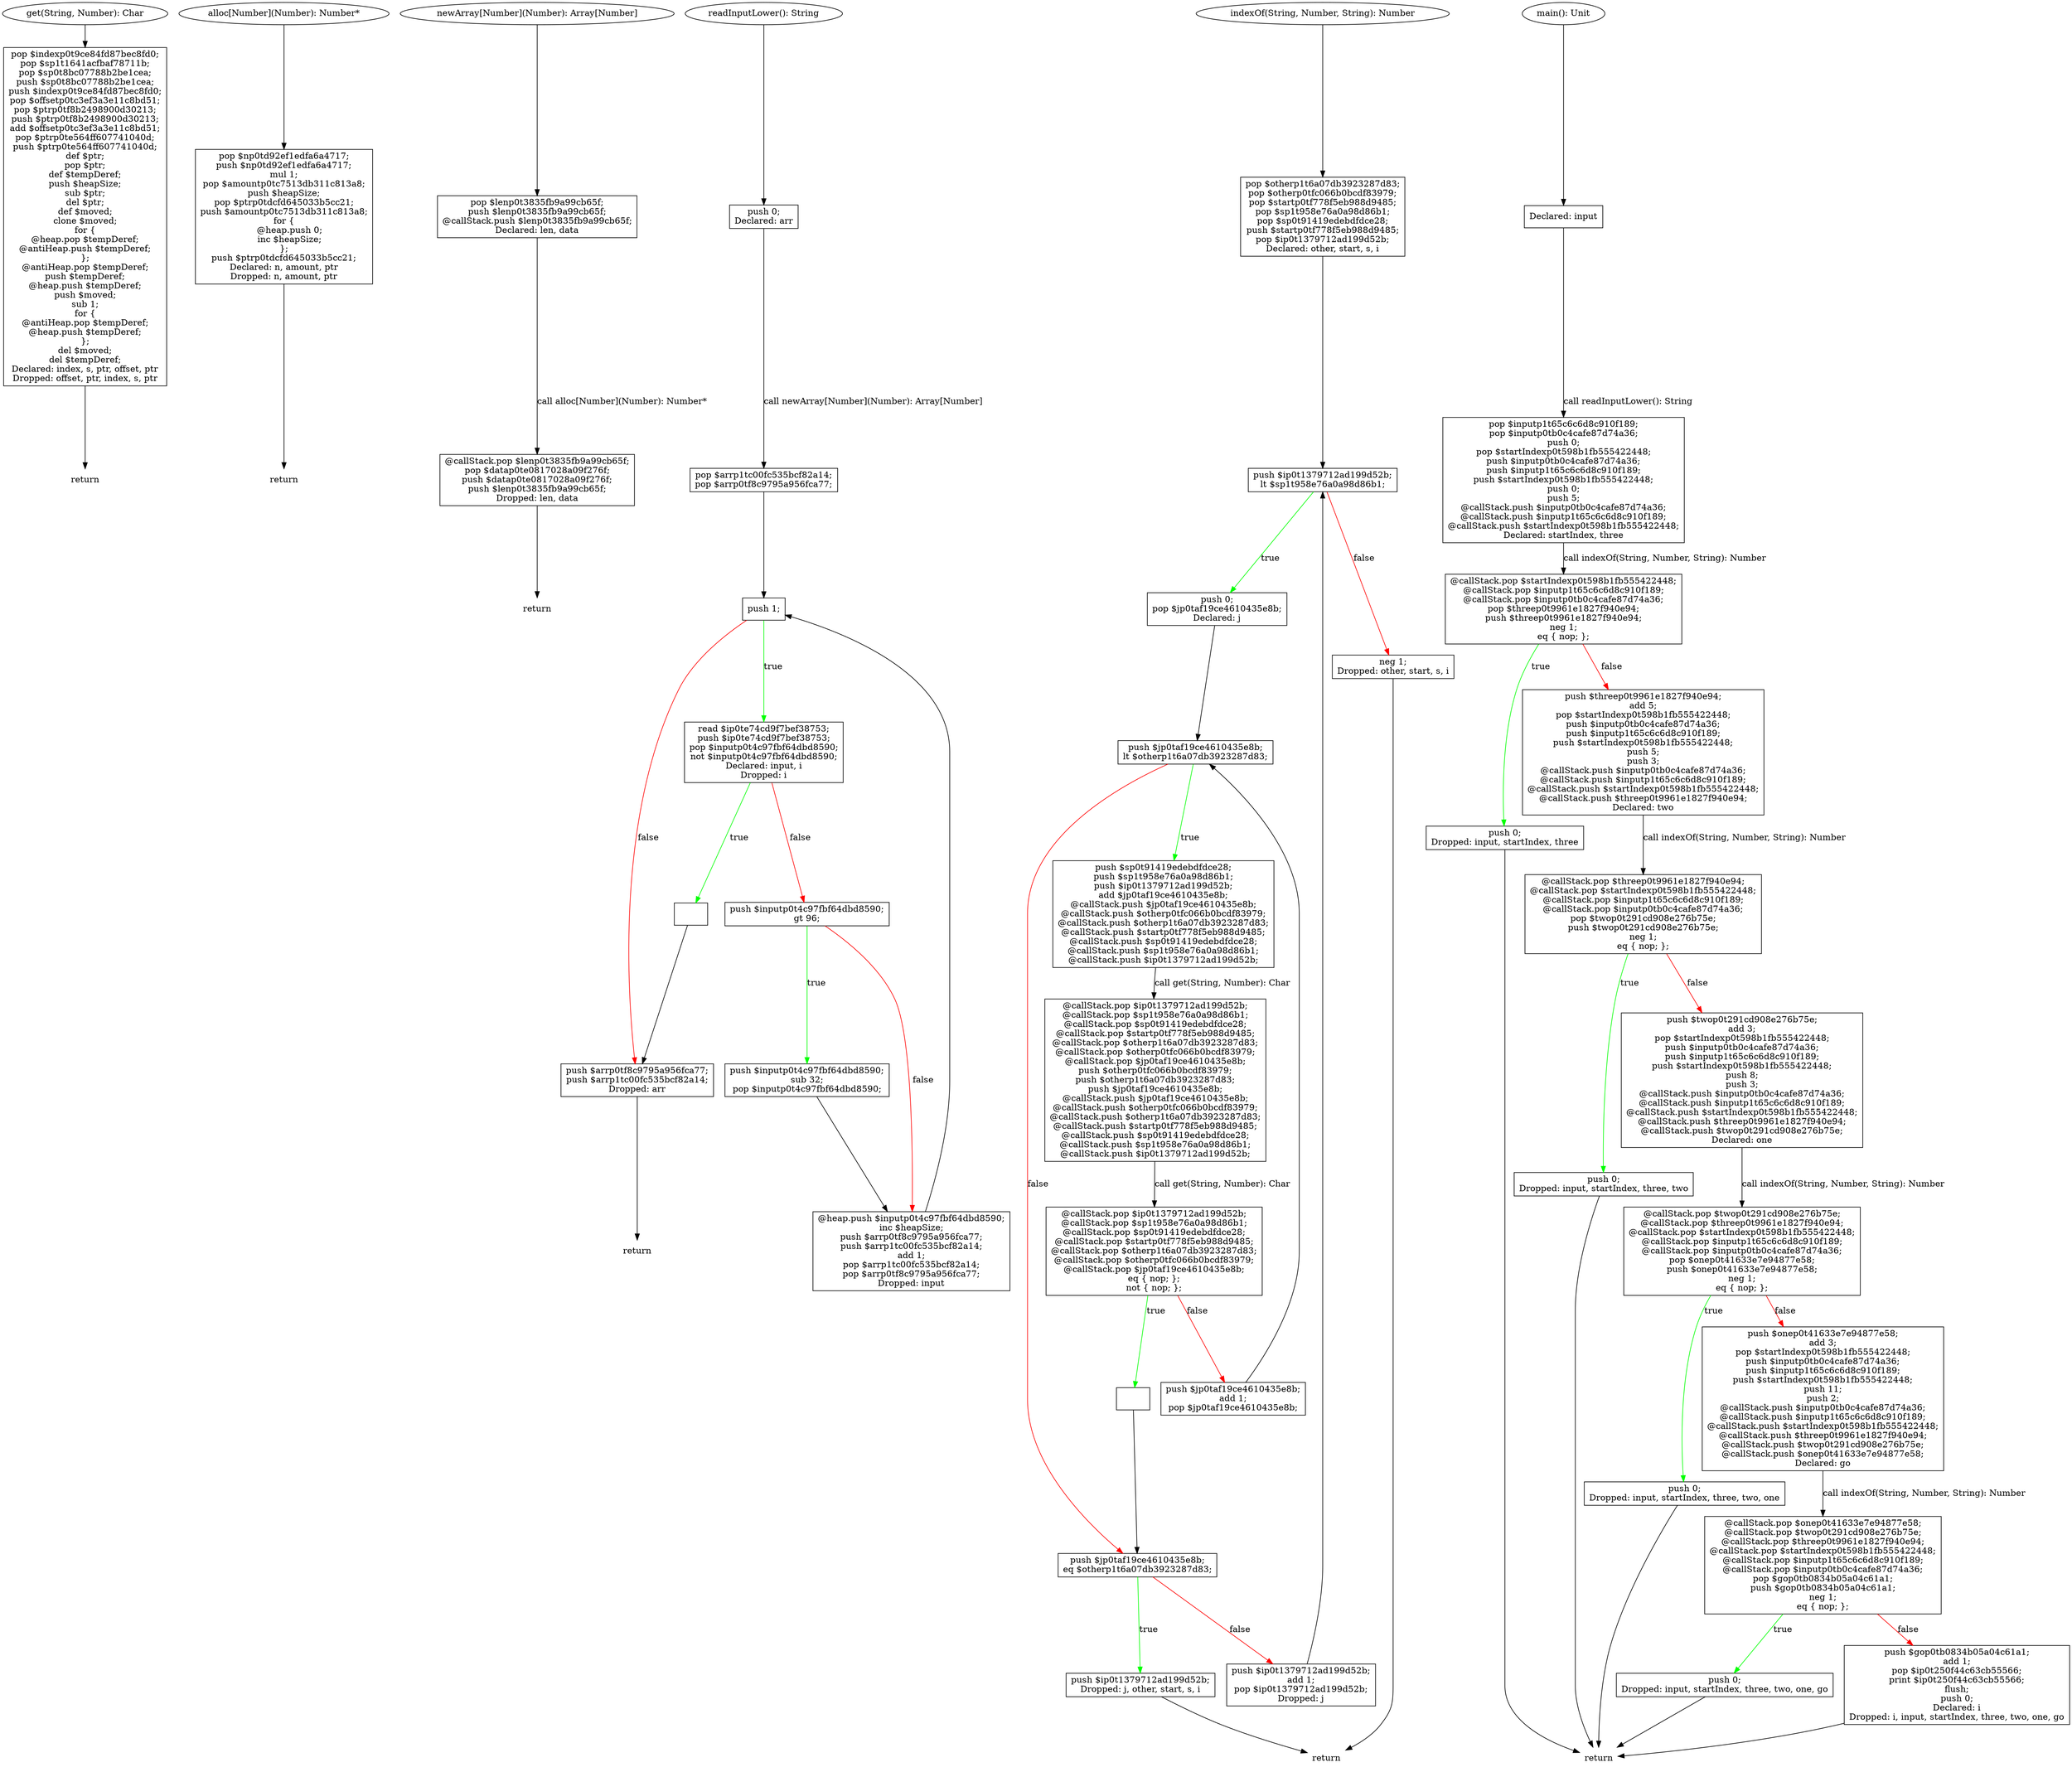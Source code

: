 digraph G { subgraph get {
rankdir=LR;
1012583408 [label="get(String, Number): Char"];
t3198bd781a66cb36 [shape=plaintext, label=return];
t2732c232843c2e27 [label="pop $indexp0t9ce84fd87bec8fd0;\npop $sp1t1641acfbaf78711b;\npop $sp0t8bc07788b2be1cea;\npush $sp0t8bc07788b2be1cea;\npush $indexp0t9ce84fd87bec8fd0;\npop $offsetp0tc3ef3a3e11c8bd51;\npop $ptrp0tf8b2498900d30213;\npush $ptrp0tf8b2498900d30213;\nadd $offsetp0tc3ef3a3e11c8bd51;\npop $ptrp0te564ff607741040d;\npush $ptrp0te564ff607741040d;\ndef $ptr;\npop $ptr;\ndef $tempDeref;\npush $heapSize;\nsub $ptr;\ndel $ptr;\ndef $moved;\nclone $moved;\nfor {\n@heap.pop $tempDeref;\n@antiHeap.push $tempDeref;\n};\n@antiHeap.pop $tempDeref;\npush $tempDeref;\n@heap.push $tempDeref;\npush $moved;\nsub 1;\nfor {\n@antiHeap.pop $tempDeref;\n@heap.push $tempDeref;\n};\ndel $moved;\ndel $tempDeref;\nDeclared: index, s, ptr, offset, ptr\nDropped: offset, ptr, index, s, ptr" shape=box];
1012583408 -> t2732c232843c2e27;
t2732c232843c2e27 -> t3198bd781a66cb36;
}

subgraph alloc {
rankdir=LR;
396209919 [label="alloc[Number](Number): Number*"];
tdf645fce3d9077a6 [shape=plaintext, label=return];
ta4a0f8c7160ad90f [label="pop $np0td92ef1edfa6a4717;\npush $np0td92ef1edfa6a4717;\nmul 1;\npop $amountp0tc7513db311c813a8;\npush $heapSize;\npop $ptrp0tdcfd645033b5cc21;\npush $amountp0tc7513db311c813a8;\nfor {\n    @heap.push 0;\n    inc $heapSize;\n};\npush $ptrp0tdcfd645033b5cc21;\nDeclared: n, amount, ptr\nDropped: n, amount, ptr" shape=box];
396209919 -> ta4a0f8c7160ad90f;
ta4a0f8c7160ad90f -> tdf645fce3d9077a6;
}

subgraph newArray {
rankdir=LR;
1889437795 [label="newArray[Number](Number): Array[Number]"];
t7e9426457eb175bb [shape=plaintext, label=return];
tac64a301ec14a0c4 [label="pop $lenp0t3835fb9a99cb65f;\npush $lenp0t3835fb9a99cb65f;\n@callStack.push $lenp0t3835fb9a99cb65f;\nDeclared: len, data" shape=box];
t295579b10c3e4791 [label="@callStack.pop $lenp0t3835fb9a99cb65f;\npop $datap0te0817028a09f276f;\npush $datap0te0817028a09f276f;\npush $lenp0t3835fb9a99cb65f;\nDropped: len, data" shape=box];
1889437795 -> tac64a301ec14a0c4;
tac64a301ec14a0c4 -> t295579b10c3e4791 [label="call alloc[Number](Number): Number*"];
t295579b10c3e4791 -> t7e9426457eb175bb;
}

subgraph readInputLower {
rankdir=LR;
-1388789296 [label="readInputLower(): String"];
t836c61732780f6d4 [shape=plaintext, label=return];
t7c5cd39a11151f66 [label="push 0;\nDeclared: arr" shape=box];
td47832f5372f7bbd [label="pop $arrp1tc00fc535bcf82a14;\npop $arrp0tf8c9795a956fca77;" shape=box];
t75838fbf8b667384 [label="push 1;" shape=box];
tfd4444aa6ace9176 [label="read $ip0te74cd9f7bef38753;\npush $ip0te74cd9f7bef38753;\npop $inputp0t4c97fbf64dbd8590;\nnot $inputp0t4c97fbf64dbd8590;\nDeclared: input, i\nDropped: i" shape=box];
tdf28550268ec0b73 [label="" shape=box];
tc485d6abc6929a [label="push $arrp0tf8c9795a956fca77;\npush $arrp1tc00fc535bcf82a14;\nDropped: arr" shape=box];
t9ce9229de2202bf5 [label="push $inputp0t4c97fbf64dbd8590;\ngt 96;" shape=box];
tdb6d14fb70f584ba [label="push $inputp0t4c97fbf64dbd8590;\nsub 32;\npop $inputp0t4c97fbf64dbd8590;" shape=box];
td999547c5659ece2 [label="@heap.push $inputp0t4c97fbf64dbd8590;\ninc $heapSize;\npush $arrp0tf8c9795a956fca77;\npush $arrp1tc00fc535bcf82a14;\nadd 1;\npop $arrp1tc00fc535bcf82a14;\npop $arrp0tf8c9795a956fca77;\nDropped: input" shape=box];
-1388789296 -> t7c5cd39a11151f66;
t7c5cd39a11151f66 -> td47832f5372f7bbd [label="call newArray[Number](Number): Array[Number]"];
td47832f5372f7bbd -> t75838fbf8b667384;
t75838fbf8b667384 -> tfd4444aa6ace9176 [label=true color=green];
t75838fbf8b667384 -> tc485d6abc6929a [label=false color=red];
tfd4444aa6ace9176 -> tdf28550268ec0b73 [label=true color=green];
tfd4444aa6ace9176 -> t9ce9229de2202bf5 [label=false color=red];
tdf28550268ec0b73 -> tc485d6abc6929a;
tc485d6abc6929a -> t836c61732780f6d4;
t9ce9229de2202bf5 -> tdb6d14fb70f584ba [label=true color=green];
t9ce9229de2202bf5 -> td999547c5659ece2 [label=false color=red];
tdb6d14fb70f584ba -> td999547c5659ece2;
td999547c5659ece2 -> t75838fbf8b667384;
}

subgraph indexOf {
rankdir=LR;
1944283079 [label="indexOf(String, Number, String): Number"];
t122f284e852a340c [shape=plaintext, label=return];
t2ad98fdde26e421c [label="pop $otherp1t6a07db3923287d83;\npop $otherp0tfc066b0bcdf83979;\npop $startp0tf778f5eb988d9485;\npop $sp1t958e76a0a98d86b1;\npop $sp0t91419edebdfdce28;\npush $startp0tf778f5eb988d9485;\npop $ip0t1379712ad199d52b;\nDeclared: other, start, s, i" shape=box];
tbb536a9d71e887d0 [label="push $ip0t1379712ad199d52b;\nlt $sp1t958e76a0a98d86b1;" shape=box];
t5f4ca294518d1d91 [label="push 0;\npop $jp0taf19ce4610435e8b;\nDeclared: j" shape=box];
t204136cc00f91d05 [label="push $jp0taf19ce4610435e8b;\nlt $otherp1t6a07db3923287d83;" shape=box];
t56ae611fd6a1a824 [label="push $sp0t91419edebdfdce28;\npush $sp1t958e76a0a98d86b1;\npush $ip0t1379712ad199d52b;\nadd $jp0taf19ce4610435e8b;\n@callStack.push $jp0taf19ce4610435e8b;\n@callStack.push $otherp0tfc066b0bcdf83979;\n@callStack.push $otherp1t6a07db3923287d83;\n@callStack.push $startp0tf778f5eb988d9485;\n@callStack.push $sp0t91419edebdfdce28;\n@callStack.push $sp1t958e76a0a98d86b1;\n@callStack.push $ip0t1379712ad199d52b;" shape=box];
t95aef003cb0df38a [label="@callStack.pop $ip0t1379712ad199d52b;\n@callStack.pop $sp1t958e76a0a98d86b1;\n@callStack.pop $sp0t91419edebdfdce28;\n@callStack.pop $startp0tf778f5eb988d9485;\n@callStack.pop $otherp1t6a07db3923287d83;\n@callStack.pop $otherp0tfc066b0bcdf83979;\n@callStack.pop $jp0taf19ce4610435e8b;\npush $otherp0tfc066b0bcdf83979;\npush $otherp1t6a07db3923287d83;\npush $jp0taf19ce4610435e8b;\n@callStack.push $jp0taf19ce4610435e8b;\n@callStack.push $otherp0tfc066b0bcdf83979;\n@callStack.push $otherp1t6a07db3923287d83;\n@callStack.push $startp0tf778f5eb988d9485;\n@callStack.push $sp0t91419edebdfdce28;\n@callStack.push $sp1t958e76a0a98d86b1;\n@callStack.push $ip0t1379712ad199d52b;" shape=box];
t4df6ca943b2c11e [label="@callStack.pop $ip0t1379712ad199d52b;\n@callStack.pop $sp1t958e76a0a98d86b1;\n@callStack.pop $sp0t91419edebdfdce28;\n@callStack.pop $startp0tf778f5eb988d9485;\n@callStack.pop $otherp1t6a07db3923287d83;\n@callStack.pop $otherp0tfc066b0bcdf83979;\n@callStack.pop $jp0taf19ce4610435e8b;\neq { nop; };\nnot { nop; };" shape=box];
tff35f7f549ce55c2 [label="" shape=box];
t752947d67da357c0 [label="push $jp0taf19ce4610435e8b;\neq $otherp1t6a07db3923287d83;" shape=box];
t74ba1ac2a3a78a2f [label="push $ip0t1379712ad199d52b;\nDropped: j, other, start, s, i" shape=box];
tffd3cb3f4d94b62d [label="push $ip0t1379712ad199d52b;\nadd 1;\npop $ip0t1379712ad199d52b;\nDropped: j" shape=box];
t6816ccaa7b4c6404 [label="push $jp0taf19ce4610435e8b;\nadd 1;\npop $jp0taf19ce4610435e8b;" shape=box];
tc6b0084318cbb881 [label="neg 1;\nDropped: other, start, s, i" shape=box];
1944283079 -> t2ad98fdde26e421c;
t2ad98fdde26e421c -> tbb536a9d71e887d0;
tbb536a9d71e887d0 -> t5f4ca294518d1d91 [label=true color=green];
tbb536a9d71e887d0 -> tc6b0084318cbb881 [label=false color=red];
t5f4ca294518d1d91 -> t204136cc00f91d05;
t204136cc00f91d05 -> t56ae611fd6a1a824 [label=true color=green];
t204136cc00f91d05 -> t752947d67da357c0 [label=false color=red];
t56ae611fd6a1a824 -> t95aef003cb0df38a [label="call get(String, Number): Char"];
t95aef003cb0df38a -> t4df6ca943b2c11e [label="call get(String, Number): Char"];
t4df6ca943b2c11e -> tff35f7f549ce55c2 [label=true color=green];
t4df6ca943b2c11e -> t6816ccaa7b4c6404 [label=false color=red];
tff35f7f549ce55c2 -> t752947d67da357c0;
t752947d67da357c0 -> t74ba1ac2a3a78a2f [label=true color=green];
t752947d67da357c0 -> tffd3cb3f4d94b62d [label=false color=red];
t74ba1ac2a3a78a2f -> t122f284e852a340c;
tffd3cb3f4d94b62d -> tbb536a9d71e887d0;
t6816ccaa7b4c6404 -> t204136cc00f91d05;
tc6b0084318cbb881 -> t122f284e852a340c;
}

subgraph main {
rankdir=LR;
1211053195 [label="main(): Unit"];
t334b7d7ce1e0e6f4 [shape=plaintext, label=return];
t51a694e88776a343 [label="Declared: input" shape=box];
t71ed9bb83da0e1e5 [label="pop $inputp1t65c6c6d8c910f189;\npop $inputp0tb0c4cafe87d74a36;\npush 0;\npop $startIndexp0t598b1fb555422448;\npush $inputp0tb0c4cafe87d74a36;\npush $inputp1t65c6c6d8c910f189;\npush $startIndexp0t598b1fb555422448;\npush 0;\npush 5;\n@callStack.push $inputp0tb0c4cafe87d74a36;\n@callStack.push $inputp1t65c6c6d8c910f189;\n@callStack.push $startIndexp0t598b1fb555422448;\nDeclared: startIndex, three" shape=box];
t23d3c2570158c2e2 [label="@callStack.pop $startIndexp0t598b1fb555422448;\n@callStack.pop $inputp1t65c6c6d8c910f189;\n@callStack.pop $inputp0tb0c4cafe87d74a36;\npop $threep0t9961e1827f940e94;\npush $threep0t9961e1827f940e94;\nneg 1;\neq { nop; };" shape=box];
tbfe25f140fd68524 [label="push 0;\nDropped: input, startIndex, three" shape=box];
t59afe74b2f734da8 [label="push $threep0t9961e1827f940e94;\nadd 5;\npop $startIndexp0t598b1fb555422448;\npush $inputp0tb0c4cafe87d74a36;\npush $inputp1t65c6c6d8c910f189;\npush $startIndexp0t598b1fb555422448;\npush 5;\npush 3;\n@callStack.push $inputp0tb0c4cafe87d74a36;\n@callStack.push $inputp1t65c6c6d8c910f189;\n@callStack.push $startIndexp0t598b1fb555422448;\n@callStack.push $threep0t9961e1827f940e94;\nDeclared: two" shape=box];
t709f1cb31703f05e [label="@callStack.pop $threep0t9961e1827f940e94;\n@callStack.pop $startIndexp0t598b1fb555422448;\n@callStack.pop $inputp1t65c6c6d8c910f189;\n@callStack.pop $inputp0tb0c4cafe87d74a36;\npop $twop0t291cd908e276b75e;\npush $twop0t291cd908e276b75e;\nneg 1;\neq { nop; };" shape=box];
tde58213a262ab46f [label="push 0;\nDropped: input, startIndex, three, two" shape=box];
t55734d3a2d9cb50 [label="push $twop0t291cd908e276b75e;\nadd 3;\npop $startIndexp0t598b1fb555422448;\npush $inputp0tb0c4cafe87d74a36;\npush $inputp1t65c6c6d8c910f189;\npush $startIndexp0t598b1fb555422448;\npush 8;\npush 3;\n@callStack.push $inputp0tb0c4cafe87d74a36;\n@callStack.push $inputp1t65c6c6d8c910f189;\n@callStack.push $startIndexp0t598b1fb555422448;\n@callStack.push $threep0t9961e1827f940e94;\n@callStack.push $twop0t291cd908e276b75e;\nDeclared: one" shape=box];
tae48bfbed2295968 [label="@callStack.pop $twop0t291cd908e276b75e;\n@callStack.pop $threep0t9961e1827f940e94;\n@callStack.pop $startIndexp0t598b1fb555422448;\n@callStack.pop $inputp1t65c6c6d8c910f189;\n@callStack.pop $inputp0tb0c4cafe87d74a36;\npop $onep0t41633e7e94877e58;\npush $onep0t41633e7e94877e58;\nneg 1;\neq { nop; };" shape=box];
t84ca7f10f46a0e95 [label="push 0;\nDropped: input, startIndex, three, two, one" shape=box];
ta4ea7f252458ca0a [label="push $onep0t41633e7e94877e58;\nadd 3;\npop $startIndexp0t598b1fb555422448;\npush $inputp0tb0c4cafe87d74a36;\npush $inputp1t65c6c6d8c910f189;\npush $startIndexp0t598b1fb555422448;\npush 11;\npush 2;\n@callStack.push $inputp0tb0c4cafe87d74a36;\n@callStack.push $inputp1t65c6c6d8c910f189;\n@callStack.push $startIndexp0t598b1fb555422448;\n@callStack.push $threep0t9961e1827f940e94;\n@callStack.push $twop0t291cd908e276b75e;\n@callStack.push $onep0t41633e7e94877e58;\nDeclared: go" shape=box];
t2f27d1f6af80f3d3 [label="@callStack.pop $onep0t41633e7e94877e58;\n@callStack.pop $twop0t291cd908e276b75e;\n@callStack.pop $threep0t9961e1827f940e94;\n@callStack.pop $startIndexp0t598b1fb555422448;\n@callStack.pop $inputp1t65c6c6d8c910f189;\n@callStack.pop $inputp0tb0c4cafe87d74a36;\npop $gop0tb0834b05a04c61a1;\npush $gop0tb0834b05a04c61a1;\nneg 1;\neq { nop; };" shape=box];
t1fbc1e700f7a4ee0 [label="push 0;\nDropped: input, startIndex, three, two, one, go" shape=box];
tabc12b4b50734965 [label="push $gop0tb0834b05a04c61a1;\nadd 1;\npop $ip0t250f44c63cb55566;\nprint $ip0t250f44c63cb55566;\nflush;\npush 0;\nDeclared: i\nDropped: i, input, startIndex, three, two, one, go" shape=box];
1211053195 -> t51a694e88776a343;
t51a694e88776a343 -> t71ed9bb83da0e1e5 [label="call readInputLower(): String"];
t71ed9bb83da0e1e5 -> t23d3c2570158c2e2 [label="call indexOf(String, Number, String): Number"];
t23d3c2570158c2e2 -> tbfe25f140fd68524 [label=true color=green];
t23d3c2570158c2e2 -> t59afe74b2f734da8 [label=false color=red];
tbfe25f140fd68524 -> t334b7d7ce1e0e6f4;
t59afe74b2f734da8 -> t709f1cb31703f05e [label="call indexOf(String, Number, String): Number"];
t709f1cb31703f05e -> tde58213a262ab46f [label=true color=green];
t709f1cb31703f05e -> t55734d3a2d9cb50 [label=false color=red];
tde58213a262ab46f -> t334b7d7ce1e0e6f4;
t55734d3a2d9cb50 -> tae48bfbed2295968 [label="call indexOf(String, Number, String): Number"];
tae48bfbed2295968 -> t84ca7f10f46a0e95 [label=true color=green];
tae48bfbed2295968 -> ta4ea7f252458ca0a [label=false color=red];
t84ca7f10f46a0e95 -> t334b7d7ce1e0e6f4;
ta4ea7f252458ca0a -> t2f27d1f6af80f3d3 [label="call indexOf(String, Number, String): Number"];
t2f27d1f6af80f3d3 -> t1fbc1e700f7a4ee0 [label=true color=green];
t2f27d1f6af80f3d3 -> tabc12b4b50734965 [label=false color=red];
t1fbc1e700f7a4ee0 -> t334b7d7ce1e0e6f4;
tabc12b4b50734965 -> t334b7d7ce1e0e6f4;
}
 }